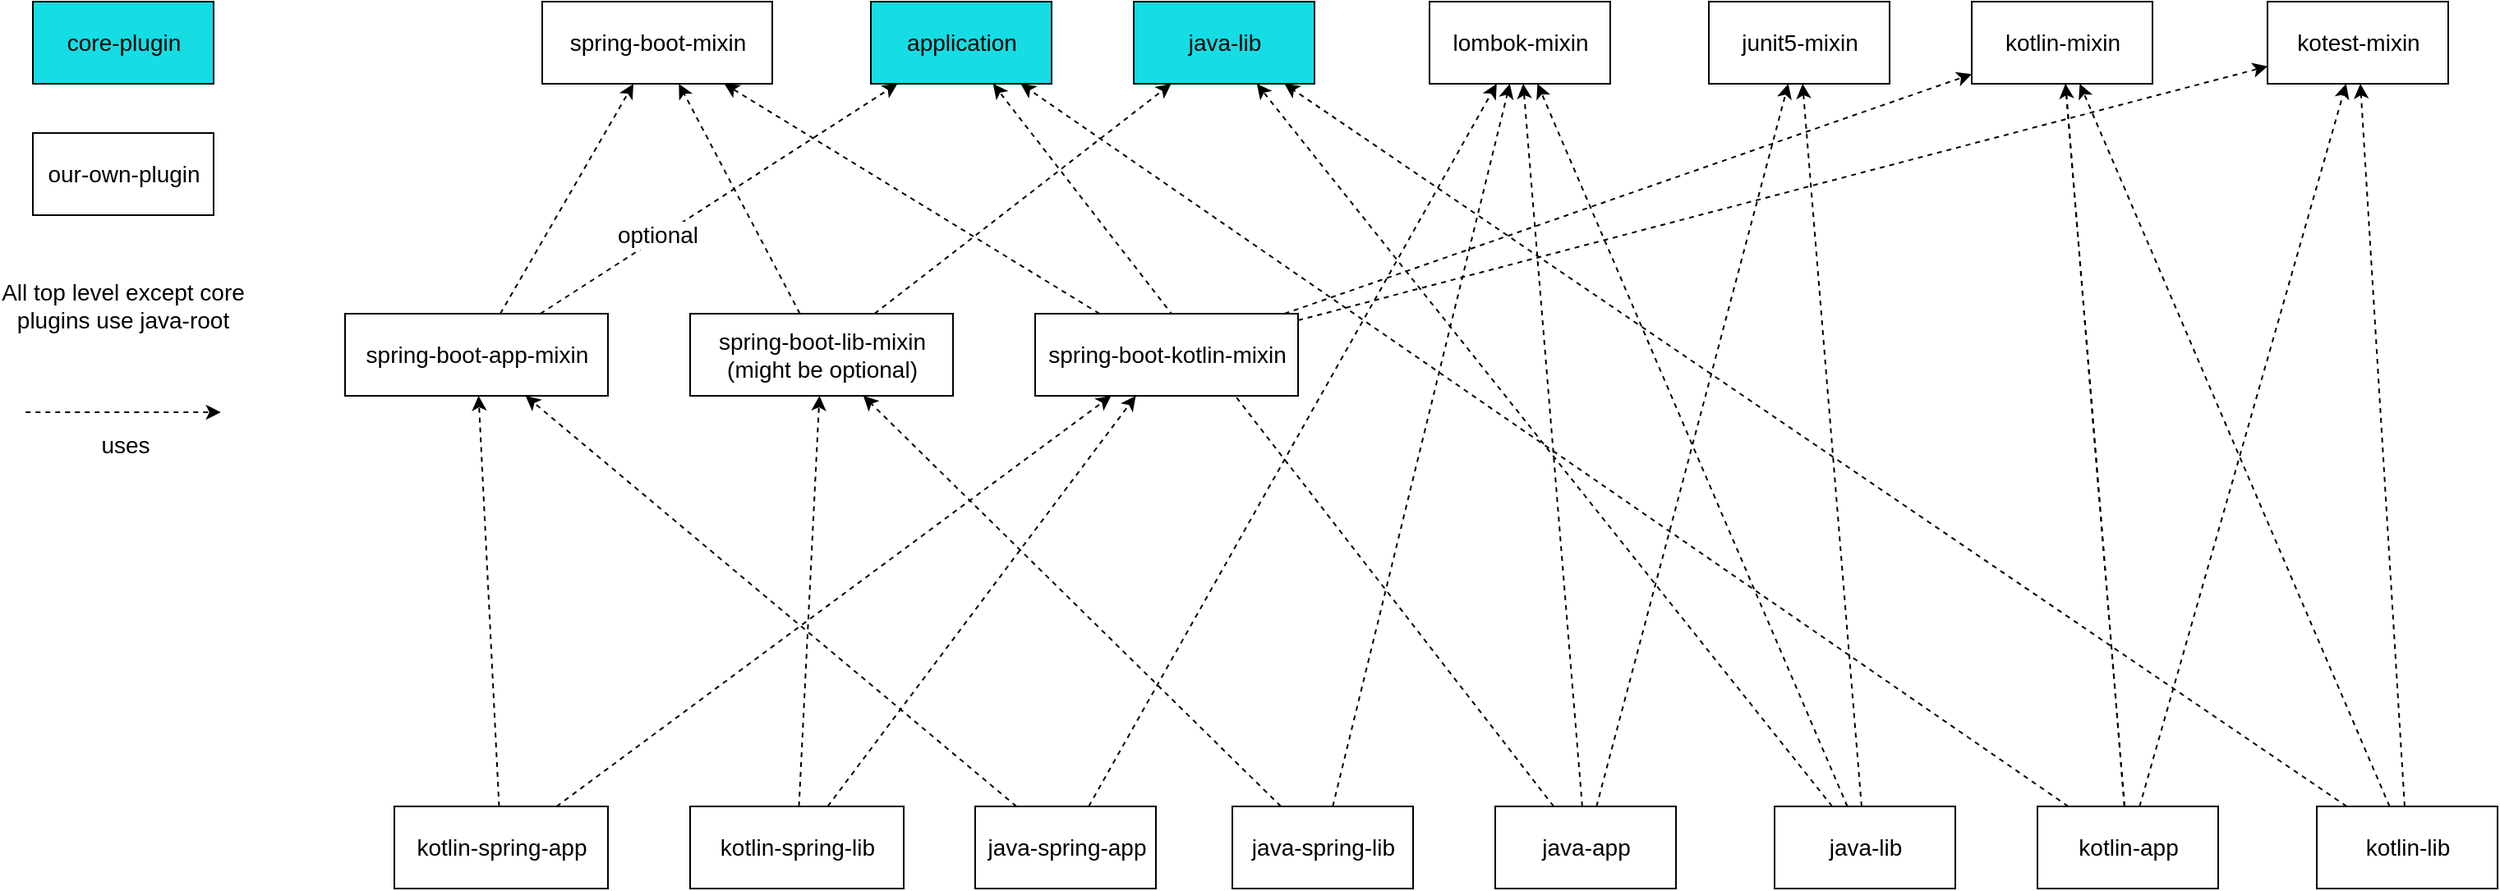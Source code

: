 <mxfile version="20.5.1" type="device"><diagram id="C5RBs43oDa-KdzZeNtuy" name="Original"><mxGraphModel dx="1365" dy="819" grid="1" gridSize="10" guides="1" tooltips="1" connect="1" arrows="1" fold="1" page="1" pageScale="1" pageWidth="827" pageHeight="1169" math="0" shadow="0"><root><mxCell id="WIyWlLk6GJQsqaUBKTNV-0"/><mxCell id="WIyWlLk6GJQsqaUBKTNV-1" parent="WIyWlLk6GJQsqaUBKTNV-0"/><mxCell id="raQsjvOIOzGQ7u1p56Rl-12" style="rounded=0;orthogonalLoop=1;jettySize=auto;html=1;dashed=1;fontSize=14;" parent="WIyWlLk6GJQsqaUBKTNV-1" source="raQsjvOIOzGQ7u1p56Rl-2" target="raQsjvOIOzGQ7u1p56Rl-8" edge="1"><mxGeometry relative="1" as="geometry"/></mxCell><mxCell id="raQsjvOIOzGQ7u1p56Rl-14" style="rounded=0;orthogonalLoop=1;jettySize=auto;html=1;dashed=1;fontSize=14;" parent="WIyWlLk6GJQsqaUBKTNV-1" source="raQsjvOIOzGQ7u1p56Rl-2" target="raQsjvOIOzGQ7u1p56Rl-6" edge="1"><mxGeometry relative="1" as="geometry"/></mxCell><mxCell id="raQsjvOIOzGQ7u1p56Rl-68" style="edgeStyle=none;rounded=0;orthogonalLoop=1;jettySize=auto;html=1;dashed=1;fontSize=14;" parent="WIyWlLk6GJQsqaUBKTNV-1" source="raQsjvOIOzGQ7u1p56Rl-2" target="raQsjvOIOzGQ7u1p56Rl-17" edge="1"><mxGeometry relative="1" as="geometry"/></mxCell><mxCell id="raQsjvOIOzGQ7u1p56Rl-2" value="java-app" style="html=1;fontSize=14;" parent="WIyWlLk6GJQsqaUBKTNV-1" vertex="1"><mxGeometry x="920" y="510" width="110" height="50" as="geometry"/></mxCell><mxCell id="raQsjvOIOzGQ7u1p56Rl-15" style="rounded=0;orthogonalLoop=1;jettySize=auto;html=1;dashed=1;fontSize=14;" parent="WIyWlLk6GJQsqaUBKTNV-1" source="raQsjvOIOzGQ7u1p56Rl-3" target="raQsjvOIOzGQ7u1p56Rl-8" edge="1"><mxGeometry relative="1" as="geometry"/></mxCell><mxCell id="raQsjvOIOzGQ7u1p56Rl-16" style="rounded=0;orthogonalLoop=1;jettySize=auto;html=1;dashed=1;fontSize=14;" parent="WIyWlLk6GJQsqaUBKTNV-1" source="raQsjvOIOzGQ7u1p56Rl-3" target="raQsjvOIOzGQ7u1p56Rl-6" edge="1"><mxGeometry relative="1" as="geometry"/></mxCell><mxCell id="raQsjvOIOzGQ7u1p56Rl-22" style="rounded=0;orthogonalLoop=1;jettySize=auto;html=1;dashed=1;fontSize=14;" parent="WIyWlLk6GJQsqaUBKTNV-1" source="raQsjvOIOzGQ7u1p56Rl-3" target="raQsjvOIOzGQ7u1p56Rl-18" edge="1"><mxGeometry relative="1" as="geometry"/></mxCell><mxCell id="raQsjvOIOzGQ7u1p56Rl-3" value="java-lib" style="html=1;fontSize=14;" parent="WIyWlLk6GJQsqaUBKTNV-1" vertex="1"><mxGeometry x="1090" y="510" width="110" height="50" as="geometry"/></mxCell><mxCell id="raQsjvOIOzGQ7u1p56Rl-6" value="junit5-mixin" style="html=1;fontSize=14;" parent="WIyWlLk6GJQsqaUBKTNV-1" vertex="1"><mxGeometry x="1050" y="20" width="110" height="50" as="geometry"/></mxCell><mxCell id="raQsjvOIOzGQ7u1p56Rl-8" value="lombok-mixin" style="html=1;fontSize=14;" parent="WIyWlLk6GJQsqaUBKTNV-1" vertex="1"><mxGeometry x="880" y="20" width="110" height="50" as="geometry"/></mxCell><mxCell id="raQsjvOIOzGQ7u1p56Rl-10" value="spring-boot-mixin" style="html=1;fontSize=14;" parent="WIyWlLk6GJQsqaUBKTNV-1" vertex="1"><mxGeometry x="340" y="20" width="140" height="50" as="geometry"/></mxCell><mxCell id="raQsjvOIOzGQ7u1p56Rl-17" value="application" style="html=1;fontSize=14;fillColor=#16DCE3;" parent="WIyWlLk6GJQsqaUBKTNV-1" vertex="1"><mxGeometry x="540" y="20" width="110" height="50" as="geometry"/></mxCell><mxCell id="raQsjvOIOzGQ7u1p56Rl-18" value="java-lib" style="html=1;fontSize=14;fillColor=#16DCE3;" parent="WIyWlLk6GJQsqaUBKTNV-1" vertex="1"><mxGeometry x="700" y="20" width="110" height="50" as="geometry"/></mxCell><mxCell id="raQsjvOIOzGQ7u1p56Rl-24" value="All top level except core plugins use java-root" style="text;html=1;strokeColor=none;fillColor=none;align=center;verticalAlign=middle;whiteSpace=wrap;rounded=0;fontSize=14;" parent="WIyWlLk6GJQsqaUBKTNV-1" vertex="1"><mxGeometry x="10" y="180" width="150" height="50" as="geometry"/></mxCell><mxCell id="raQsjvOIOzGQ7u1p56Rl-29" style="rounded=0;orthogonalLoop=1;jettySize=auto;html=1;dashed=1;fontSize=14;" parent="WIyWlLk6GJQsqaUBKTNV-1" source="raQsjvOIOzGQ7u1p56Rl-27" target="raQsjvOIOzGQ7u1p56Rl-25" edge="1"><mxGeometry relative="1" as="geometry"/></mxCell><mxCell id="raQsjvOIOzGQ7u1p56Rl-66" style="edgeStyle=none;rounded=0;orthogonalLoop=1;jettySize=auto;html=1;dashed=1;fontSize=14;" parent="WIyWlLk6GJQsqaUBKTNV-1" source="raQsjvOIOzGQ7u1p56Rl-27" target="raQsjvOIOzGQ7u1p56Rl-17" edge="1"><mxGeometry relative="1" as="geometry"/></mxCell><mxCell id="raQsjvOIOzGQ7u1p56Rl-82" style="edgeStyle=none;rounded=0;orthogonalLoop=1;jettySize=auto;html=1;dashed=1;fontSize=14;" parent="WIyWlLk6GJQsqaUBKTNV-1" source="raQsjvOIOzGQ7u1p56Rl-27" target="raQsjvOIOzGQ7u1p56Rl-80" edge="1"><mxGeometry relative="1" as="geometry"/></mxCell><mxCell id="raQsjvOIOzGQ7u1p56Rl-27" value="kotlin-app" style="html=1;fontSize=14;" parent="WIyWlLk6GJQsqaUBKTNV-1" vertex="1"><mxGeometry x="1250" y="510" width="110" height="50" as="geometry"/></mxCell><mxCell id="raQsjvOIOzGQ7u1p56Rl-30" style="rounded=0;orthogonalLoop=1;jettySize=auto;html=1;dashed=1;fontSize=14;" parent="WIyWlLk6GJQsqaUBKTNV-1" source="raQsjvOIOzGQ7u1p56Rl-28" target="raQsjvOIOzGQ7u1p56Rl-25" edge="1"><mxGeometry relative="1" as="geometry"/></mxCell><mxCell id="raQsjvOIOzGQ7u1p56Rl-34" style="rounded=0;orthogonalLoop=1;jettySize=auto;html=1;dashed=1;fontSize=14;" parent="WIyWlLk6GJQsqaUBKTNV-1" source="raQsjvOIOzGQ7u1p56Rl-28" target="raQsjvOIOzGQ7u1p56Rl-18" edge="1"><mxGeometry relative="1" as="geometry"/></mxCell><mxCell id="raQsjvOIOzGQ7u1p56Rl-83" style="edgeStyle=none;rounded=0;orthogonalLoop=1;jettySize=auto;html=1;dashed=1;fontSize=14;" parent="WIyWlLk6GJQsqaUBKTNV-1" source="raQsjvOIOzGQ7u1p56Rl-28" target="raQsjvOIOzGQ7u1p56Rl-80" edge="1"><mxGeometry relative="1" as="geometry"/></mxCell><mxCell id="raQsjvOIOzGQ7u1p56Rl-28" value="kotlin-lib" style="html=1;fontSize=14;" parent="WIyWlLk6GJQsqaUBKTNV-1" vertex="1"><mxGeometry x="1420" y="510" width="110" height="50" as="geometry"/></mxCell><mxCell id="raQsjvOIOzGQ7u1p56Rl-37" style="rounded=0;orthogonalLoop=1;jettySize=auto;html=1;dashed=1;fontSize=14;" parent="WIyWlLk6GJQsqaUBKTNV-1" source="raQsjvOIOzGQ7u1p56Rl-35" target="raQsjvOIOzGQ7u1p56Rl-8" edge="1"><mxGeometry relative="1" as="geometry"/></mxCell><mxCell id="raQsjvOIOzGQ7u1p56Rl-63" style="rounded=0;orthogonalLoop=1;jettySize=auto;html=1;dashed=1;fontSize=14;" parent="WIyWlLk6GJQsqaUBKTNV-1" source="raQsjvOIOzGQ7u1p56Rl-35" target="raQsjvOIOzGQ7u1p56Rl-55" edge="1"><mxGeometry relative="1" as="geometry"/></mxCell><mxCell id="raQsjvOIOzGQ7u1p56Rl-35" value="java-spring-app" style="html=1;fontSize=14;" parent="WIyWlLk6GJQsqaUBKTNV-1" vertex="1"><mxGeometry x="603.5" y="510" width="110" height="50" as="geometry"/></mxCell><mxCell id="raQsjvOIOzGQ7u1p56Rl-40" style="rounded=0;orthogonalLoop=1;jettySize=auto;html=1;dashed=1;fontSize=14;" parent="WIyWlLk6GJQsqaUBKTNV-1" source="raQsjvOIOzGQ7u1p56Rl-39" target="raQsjvOIOzGQ7u1p56Rl-56" edge="1"><mxGeometry relative="1" as="geometry"/></mxCell><mxCell id="raQsjvOIOzGQ7u1p56Rl-43" style="rounded=0;orthogonalLoop=1;jettySize=auto;html=1;dashed=1;fontSize=14;" parent="WIyWlLk6GJQsqaUBKTNV-1" source="raQsjvOIOzGQ7u1p56Rl-39" target="raQsjvOIOzGQ7u1p56Rl-8" edge="1"><mxGeometry relative="1" as="geometry"/></mxCell><mxCell id="raQsjvOIOzGQ7u1p56Rl-39" value="java-spring-lib" style="html=1;fontSize=14;" parent="WIyWlLk6GJQsqaUBKTNV-1" vertex="1"><mxGeometry x="760" y="510" width="110" height="50" as="geometry"/></mxCell><mxCell id="raQsjvOIOzGQ7u1p56Rl-62" style="rounded=0;orthogonalLoop=1;jettySize=auto;html=1;dashed=1;fontSize=14;" parent="WIyWlLk6GJQsqaUBKTNV-1" source="raQsjvOIOzGQ7u1p56Rl-45" target="raQsjvOIOzGQ7u1p56Rl-55" edge="1"><mxGeometry relative="1" as="geometry"/></mxCell><mxCell id="raQsjvOIOzGQ7u1p56Rl-75" style="edgeStyle=none;rounded=0;orthogonalLoop=1;jettySize=auto;html=1;dashed=1;fontSize=14;" parent="WIyWlLk6GJQsqaUBKTNV-1" source="raQsjvOIOzGQ7u1p56Rl-45" target="raQsjvOIOzGQ7u1p56Rl-72" edge="1"><mxGeometry relative="1" as="geometry"/></mxCell><mxCell id="raQsjvOIOzGQ7u1p56Rl-45" value="kotlin-spring-app" style="html=1;fontSize=14;" parent="WIyWlLk6GJQsqaUBKTNV-1" vertex="1"><mxGeometry x="250" y="510" width="130" height="50" as="geometry"/></mxCell><mxCell id="raQsjvOIOzGQ7u1p56Rl-67" style="edgeStyle=none;rounded=0;orthogonalLoop=1;jettySize=auto;html=1;dashed=1;fontSize=14;" parent="WIyWlLk6GJQsqaUBKTNV-1" source="raQsjvOIOzGQ7u1p56Rl-46" target="raQsjvOIOzGQ7u1p56Rl-56" edge="1"><mxGeometry relative="1" as="geometry"/></mxCell><mxCell id="raQsjvOIOzGQ7u1p56Rl-76" style="edgeStyle=none;rounded=0;orthogonalLoop=1;jettySize=auto;html=1;dashed=1;fontSize=14;" parent="WIyWlLk6GJQsqaUBKTNV-1" source="raQsjvOIOzGQ7u1p56Rl-46" target="raQsjvOIOzGQ7u1p56Rl-72" edge="1"><mxGeometry relative="1" as="geometry"/></mxCell><mxCell id="raQsjvOIOzGQ7u1p56Rl-46" value="kotlin-spring-lib" style="html=1;fontSize=14;" parent="WIyWlLk6GJQsqaUBKTNV-1" vertex="1"><mxGeometry x="430" y="510" width="130" height="50" as="geometry"/></mxCell><mxCell id="raQsjvOIOzGQ7u1p56Rl-57" style="rounded=0;orthogonalLoop=1;jettySize=auto;html=1;dashed=1;fontSize=14;" parent="WIyWlLk6GJQsqaUBKTNV-1" source="raQsjvOIOzGQ7u1p56Rl-55" target="raQsjvOIOzGQ7u1p56Rl-10" edge="1"><mxGeometry relative="1" as="geometry"/></mxCell><mxCell id="raQsjvOIOzGQ7u1p56Rl-59" style="rounded=0;orthogonalLoop=1;jettySize=auto;html=1;dashed=1;fontSize=14;" parent="WIyWlLk6GJQsqaUBKTNV-1" source="raQsjvOIOzGQ7u1p56Rl-55" target="raQsjvOIOzGQ7u1p56Rl-17" edge="1"><mxGeometry relative="1" as="geometry"/></mxCell><mxCell id="raQsjvOIOzGQ7u1p56Rl-79" value="optional" style="edgeLabel;html=1;align=center;verticalAlign=middle;resizable=0;points=[];fontSize=14;" parent="raQsjvOIOzGQ7u1p56Rl-59" vertex="1" connectable="0"><mxGeometry x="-0.436" y="-1" relative="1" as="geometry"><mxPoint x="9" y="-10" as="offset"/></mxGeometry></mxCell><mxCell id="raQsjvOIOzGQ7u1p56Rl-55" value="spring-boot-app-mixin" style="html=1;fontSize=14;" parent="WIyWlLk6GJQsqaUBKTNV-1" vertex="1"><mxGeometry x="220" y="210" width="160" height="50" as="geometry"/></mxCell><mxCell id="raQsjvOIOzGQ7u1p56Rl-58" style="rounded=0;orthogonalLoop=1;jettySize=auto;html=1;dashed=1;fontSize=14;" parent="WIyWlLk6GJQsqaUBKTNV-1" source="raQsjvOIOzGQ7u1p56Rl-56" target="raQsjvOIOzGQ7u1p56Rl-10" edge="1"><mxGeometry relative="1" as="geometry"/></mxCell><mxCell id="raQsjvOIOzGQ7u1p56Rl-60" style="rounded=0;orthogonalLoop=1;jettySize=auto;html=1;dashed=1;fontSize=14;" parent="WIyWlLk6GJQsqaUBKTNV-1" source="raQsjvOIOzGQ7u1p56Rl-56" target="raQsjvOIOzGQ7u1p56Rl-18" edge="1"><mxGeometry relative="1" as="geometry"/></mxCell><mxCell id="raQsjvOIOzGQ7u1p56Rl-25" value="kotlin-mixin" style="html=1;fontSize=14;" parent="WIyWlLk6GJQsqaUBKTNV-1" vertex="1"><mxGeometry x="1210" y="20" width="110" height="50" as="geometry"/></mxCell><mxCell id="raQsjvOIOzGQ7u1p56Rl-64" value="" style="rounded=0;orthogonalLoop=1;jettySize=auto;html=1;dashed=1;fontSize=14;endArrow=none;" parent="WIyWlLk6GJQsqaUBKTNV-1" source="raQsjvOIOzGQ7u1p56Rl-27" target="raQsjvOIOzGQ7u1p56Rl-25" edge="1"><mxGeometry relative="1" as="geometry"><mxPoint x="862.059" y="530" as="sourcePoint"/><mxPoint x="807.941" y="70" as="targetPoint"/></mxGeometry></mxCell><mxCell id="raQsjvOIOzGQ7u1p56Rl-56" value="spring-boot-lib-mixin&lt;br&gt;(might be optional)" style="html=1;fontSize=14;" parent="WIyWlLk6GJQsqaUBKTNV-1" vertex="1"><mxGeometry x="430" y="210" width="160" height="50" as="geometry"/></mxCell><mxCell id="raQsjvOIOzGQ7u1p56Rl-73" style="edgeStyle=none;rounded=0;orthogonalLoop=1;jettySize=auto;html=1;dashed=1;fontSize=14;" parent="WIyWlLk6GJQsqaUBKTNV-1" source="raQsjvOIOzGQ7u1p56Rl-72" target="raQsjvOIOzGQ7u1p56Rl-10" edge="1"><mxGeometry relative="1" as="geometry"/></mxCell><mxCell id="raQsjvOIOzGQ7u1p56Rl-74" style="edgeStyle=none;rounded=0;orthogonalLoop=1;jettySize=auto;html=1;dashed=1;fontSize=14;" parent="WIyWlLk6GJQsqaUBKTNV-1" source="raQsjvOIOzGQ7u1p56Rl-72" target="raQsjvOIOzGQ7u1p56Rl-25" edge="1"><mxGeometry relative="1" as="geometry"/></mxCell><mxCell id="raQsjvOIOzGQ7u1p56Rl-81" style="edgeStyle=none;rounded=0;orthogonalLoop=1;jettySize=auto;html=1;dashed=1;fontSize=14;" parent="WIyWlLk6GJQsqaUBKTNV-1" source="raQsjvOIOzGQ7u1p56Rl-72" target="raQsjvOIOzGQ7u1p56Rl-80" edge="1"><mxGeometry relative="1" as="geometry"/></mxCell><mxCell id="raQsjvOIOzGQ7u1p56Rl-72" value="spring-boot-kotlin-mixin" style="html=1;fontSize=14;" parent="WIyWlLk6GJQsqaUBKTNV-1" vertex="1"><mxGeometry x="640" y="210" width="160" height="50" as="geometry"/></mxCell><mxCell id="raQsjvOIOzGQ7u1p56Rl-77" style="rounded=0;orthogonalLoop=1;jettySize=auto;html=1;dashed=1;fontSize=14;" parent="WIyWlLk6GJQsqaUBKTNV-1" edge="1"><mxGeometry relative="1" as="geometry"><mxPoint x="25.63" y="270" as="sourcePoint"/><mxPoint x="144.38" y="270" as="targetPoint"/></mxGeometry></mxCell><mxCell id="raQsjvOIOzGQ7u1p56Rl-78" value="uses" style="edgeLabel;html=1;align=center;verticalAlign=middle;resizable=0;points=[];fontSize=14;" parent="raQsjvOIOzGQ7u1p56Rl-77" vertex="1" connectable="0"><mxGeometry x="0.15" y="-1" relative="1" as="geometry"><mxPoint x="-8" y="19" as="offset"/></mxGeometry></mxCell><mxCell id="raQsjvOIOzGQ7u1p56Rl-80" value="kotest-mixin" style="html=1;fontSize=14;" parent="WIyWlLk6GJQsqaUBKTNV-1" vertex="1"><mxGeometry x="1390" y="20" width="110" height="50" as="geometry"/></mxCell><mxCell id="VuP8gwxUQHvPvyphuHZh-0" value="core-plugin" style="html=1;fontSize=14;fillColor=#16DCE3;" parent="WIyWlLk6GJQsqaUBKTNV-1" vertex="1"><mxGeometry x="30" y="20" width="110" height="50" as="geometry"/></mxCell><mxCell id="VuP8gwxUQHvPvyphuHZh-1" value="our-own-plugin" style="html=1;fontSize=14;" parent="WIyWlLk6GJQsqaUBKTNV-1" vertex="1"><mxGeometry x="30" y="100" width="110" height="50" as="geometry"/></mxCell></root></mxGraphModel></diagram></mxfile>